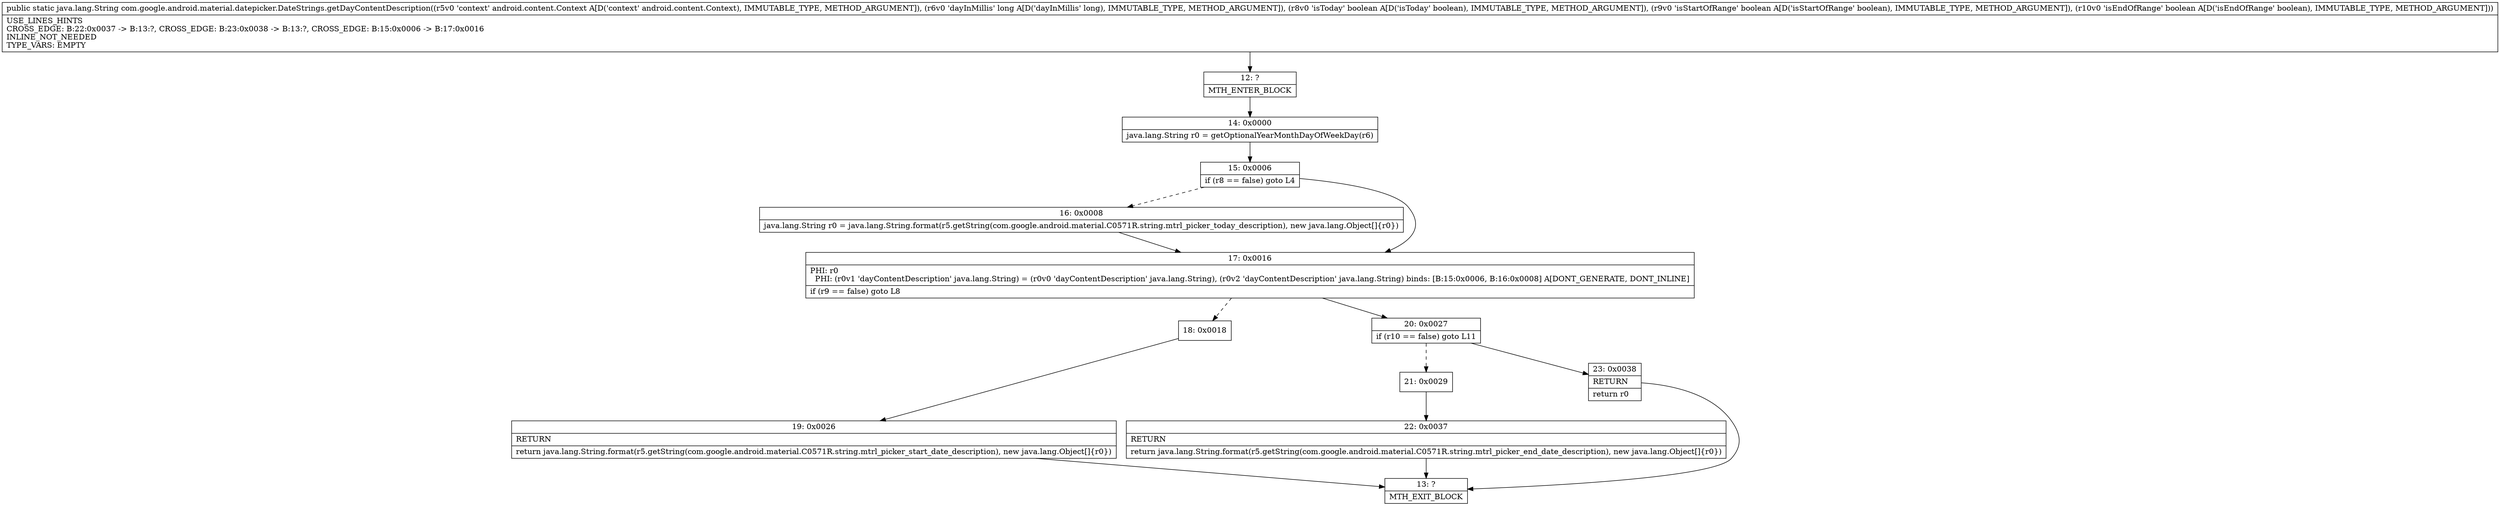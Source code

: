 digraph "CFG forcom.google.android.material.datepicker.DateStrings.getDayContentDescription(Landroid\/content\/Context;JZZZ)Ljava\/lang\/String;" {
Node_12 [shape=record,label="{12\:\ ?|MTH_ENTER_BLOCK\l}"];
Node_14 [shape=record,label="{14\:\ 0x0000|java.lang.String r0 = getOptionalYearMonthDayOfWeekDay(r6)\l}"];
Node_15 [shape=record,label="{15\:\ 0x0006|if (r8 == false) goto L4\l}"];
Node_16 [shape=record,label="{16\:\ 0x0008|java.lang.String r0 = java.lang.String.format(r5.getString(com.google.android.material.C0571R.string.mtrl_picker_today_description), new java.lang.Object[]\{r0\})\l}"];
Node_17 [shape=record,label="{17\:\ 0x0016|PHI: r0 \l  PHI: (r0v1 'dayContentDescription' java.lang.String) = (r0v0 'dayContentDescription' java.lang.String), (r0v2 'dayContentDescription' java.lang.String) binds: [B:15:0x0006, B:16:0x0008] A[DONT_GENERATE, DONT_INLINE]\l|if (r9 == false) goto L8\l}"];
Node_18 [shape=record,label="{18\:\ 0x0018}"];
Node_19 [shape=record,label="{19\:\ 0x0026|RETURN\l|return java.lang.String.format(r5.getString(com.google.android.material.C0571R.string.mtrl_picker_start_date_description), new java.lang.Object[]\{r0\})\l}"];
Node_13 [shape=record,label="{13\:\ ?|MTH_EXIT_BLOCK\l}"];
Node_20 [shape=record,label="{20\:\ 0x0027|if (r10 == false) goto L11\l}"];
Node_21 [shape=record,label="{21\:\ 0x0029}"];
Node_22 [shape=record,label="{22\:\ 0x0037|RETURN\l|return java.lang.String.format(r5.getString(com.google.android.material.C0571R.string.mtrl_picker_end_date_description), new java.lang.Object[]\{r0\})\l}"];
Node_23 [shape=record,label="{23\:\ 0x0038|RETURN\l|return r0\l}"];
MethodNode[shape=record,label="{public static java.lang.String com.google.android.material.datepicker.DateStrings.getDayContentDescription((r5v0 'context' android.content.Context A[D('context' android.content.Context), IMMUTABLE_TYPE, METHOD_ARGUMENT]), (r6v0 'dayInMillis' long A[D('dayInMillis' long), IMMUTABLE_TYPE, METHOD_ARGUMENT]), (r8v0 'isToday' boolean A[D('isToday' boolean), IMMUTABLE_TYPE, METHOD_ARGUMENT]), (r9v0 'isStartOfRange' boolean A[D('isStartOfRange' boolean), IMMUTABLE_TYPE, METHOD_ARGUMENT]), (r10v0 'isEndOfRange' boolean A[D('isEndOfRange' boolean), IMMUTABLE_TYPE, METHOD_ARGUMENT]))  | USE_LINES_HINTS\lCROSS_EDGE: B:22:0x0037 \-\> B:13:?, CROSS_EDGE: B:23:0x0038 \-\> B:13:?, CROSS_EDGE: B:15:0x0006 \-\> B:17:0x0016\lINLINE_NOT_NEEDED\lTYPE_VARS: EMPTY\l}"];
MethodNode -> Node_12;Node_12 -> Node_14;
Node_14 -> Node_15;
Node_15 -> Node_16[style=dashed];
Node_15 -> Node_17;
Node_16 -> Node_17;
Node_17 -> Node_18[style=dashed];
Node_17 -> Node_20;
Node_18 -> Node_19;
Node_19 -> Node_13;
Node_20 -> Node_21[style=dashed];
Node_20 -> Node_23;
Node_21 -> Node_22;
Node_22 -> Node_13;
Node_23 -> Node_13;
}

